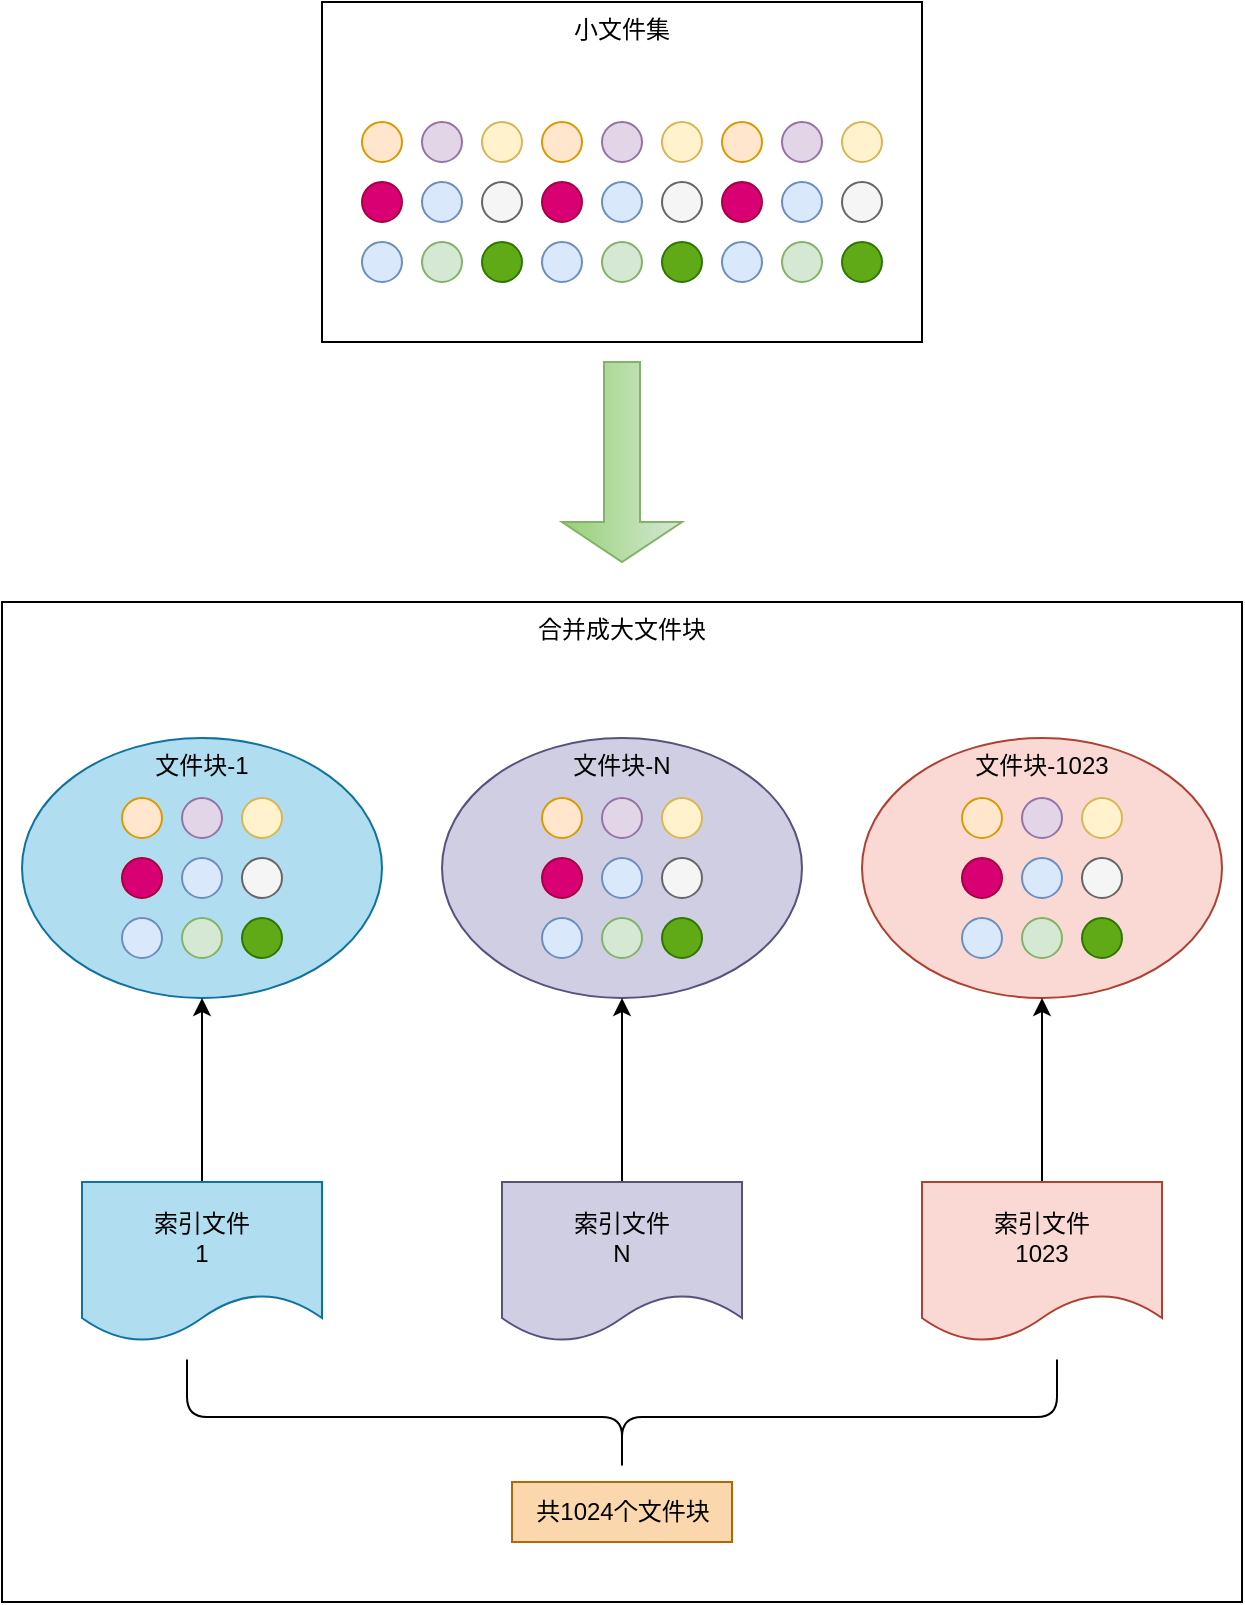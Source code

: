 <mxfile version="20.8.16" type="device"><diagram name="第 1 页" id="_OHxfnOcb5YChD8mdRg-"><mxGraphModel dx="954" dy="593" grid="1" gridSize="10" guides="1" tooltips="1" connect="1" arrows="1" fold="1" page="1" pageScale="1" pageWidth="827" pageHeight="1169" math="0" shadow="0"><root><mxCell id="0"/><mxCell id="1" parent="0"/><mxCell id="WGauPmvRlWFTXuxoC0bo-84" value="" style="group" vertex="1" connectable="0" parent="1"><mxGeometry x="40" y="370" width="620" height="500" as="geometry"/></mxCell><mxCell id="WGauPmvRlWFTXuxoC0bo-83" value="合并成大文件块" style="rounded=0;whiteSpace=wrap;html=1;verticalAlign=top;" vertex="1" parent="WGauPmvRlWFTXuxoC0bo-84"><mxGeometry width="620" height="500" as="geometry"/></mxCell><mxCell id="WGauPmvRlWFTXuxoC0bo-45" value="" style="group" vertex="1" connectable="0" parent="WGauPmvRlWFTXuxoC0bo-84"><mxGeometry x="10" y="68" width="180" height="130" as="geometry"/></mxCell><mxCell id="WGauPmvRlWFTXuxoC0bo-34" value="文件块-1" style="ellipse;whiteSpace=wrap;html=1;verticalAlign=top;fillColor=#b1ddf0;strokeColor=#10739e;" vertex="1" parent="WGauPmvRlWFTXuxoC0bo-45"><mxGeometry width="180" height="130" as="geometry"/></mxCell><mxCell id="WGauPmvRlWFTXuxoC0bo-35" value="" style="group" vertex="1" connectable="0" parent="WGauPmvRlWFTXuxoC0bo-45"><mxGeometry x="50" y="30" width="80" height="80" as="geometry"/></mxCell><mxCell id="WGauPmvRlWFTXuxoC0bo-36" value="" style="ellipse;whiteSpace=wrap;html=1;fillColor=#ffe6cc;strokeColor=#d79b00;" vertex="1" parent="WGauPmvRlWFTXuxoC0bo-35"><mxGeometry width="20" height="20" as="geometry"/></mxCell><mxCell id="WGauPmvRlWFTXuxoC0bo-37" value="" style="ellipse;whiteSpace=wrap;html=1;fillColor=#e1d5e7;strokeColor=#9673a6;" vertex="1" parent="WGauPmvRlWFTXuxoC0bo-35"><mxGeometry x="30" width="20" height="20" as="geometry"/></mxCell><mxCell id="WGauPmvRlWFTXuxoC0bo-38" value="" style="ellipse;whiteSpace=wrap;html=1;fillColor=#fff2cc;strokeColor=#d6b656;" vertex="1" parent="WGauPmvRlWFTXuxoC0bo-35"><mxGeometry x="60" width="20" height="20" as="geometry"/></mxCell><mxCell id="WGauPmvRlWFTXuxoC0bo-39" value="" style="ellipse;whiteSpace=wrap;html=1;fillColor=#d80073;fontColor=#ffffff;strokeColor=#A50040;" vertex="1" parent="WGauPmvRlWFTXuxoC0bo-35"><mxGeometry y="30" width="20" height="20" as="geometry"/></mxCell><mxCell id="WGauPmvRlWFTXuxoC0bo-40" value="" style="ellipse;whiteSpace=wrap;html=1;fillColor=#dae8fc;strokeColor=#6c8ebf;" vertex="1" parent="WGauPmvRlWFTXuxoC0bo-35"><mxGeometry x="30" y="30" width="20" height="20" as="geometry"/></mxCell><mxCell id="WGauPmvRlWFTXuxoC0bo-41" value="" style="ellipse;whiteSpace=wrap;html=1;fillColor=#f5f5f5;strokeColor=#666666;fontColor=#333333;" vertex="1" parent="WGauPmvRlWFTXuxoC0bo-35"><mxGeometry x="60" y="30" width="20" height="20" as="geometry"/></mxCell><mxCell id="WGauPmvRlWFTXuxoC0bo-42" value="" style="ellipse;whiteSpace=wrap;html=1;fillColor=#dae8fc;strokeColor=#6c8ebf;" vertex="1" parent="WGauPmvRlWFTXuxoC0bo-35"><mxGeometry y="60" width="20" height="20" as="geometry"/></mxCell><mxCell id="WGauPmvRlWFTXuxoC0bo-43" value="" style="ellipse;whiteSpace=wrap;html=1;fillColor=#d5e8d4;strokeColor=#82b366;" vertex="1" parent="WGauPmvRlWFTXuxoC0bo-35"><mxGeometry x="30" y="60" width="20" height="20" as="geometry"/></mxCell><mxCell id="WGauPmvRlWFTXuxoC0bo-44" value="" style="ellipse;whiteSpace=wrap;html=1;fillColor=#60a917;fontColor=#ffffff;strokeColor=#2D7600;" vertex="1" parent="WGauPmvRlWFTXuxoC0bo-35"><mxGeometry x="60" y="60" width="20" height="20" as="geometry"/></mxCell><mxCell id="WGauPmvRlWFTXuxoC0bo-46" value="" style="group" vertex="1" connectable="0" parent="WGauPmvRlWFTXuxoC0bo-84"><mxGeometry x="220" y="68" width="180" height="130" as="geometry"/></mxCell><mxCell id="WGauPmvRlWFTXuxoC0bo-47" value="文件块-N" style="ellipse;whiteSpace=wrap;html=1;verticalAlign=top;fillColor=#d0cee2;strokeColor=#56517e;" vertex="1" parent="WGauPmvRlWFTXuxoC0bo-46"><mxGeometry width="180" height="130" as="geometry"/></mxCell><mxCell id="WGauPmvRlWFTXuxoC0bo-48" value="" style="group" vertex="1" connectable="0" parent="WGauPmvRlWFTXuxoC0bo-46"><mxGeometry x="50" y="30" width="80" height="80" as="geometry"/></mxCell><mxCell id="WGauPmvRlWFTXuxoC0bo-49" value="" style="ellipse;whiteSpace=wrap;html=1;fillColor=#ffe6cc;strokeColor=#d79b00;" vertex="1" parent="WGauPmvRlWFTXuxoC0bo-48"><mxGeometry width="20" height="20" as="geometry"/></mxCell><mxCell id="WGauPmvRlWFTXuxoC0bo-50" value="" style="ellipse;whiteSpace=wrap;html=1;fillColor=#e1d5e7;strokeColor=#9673a6;" vertex="1" parent="WGauPmvRlWFTXuxoC0bo-48"><mxGeometry x="30" width="20" height="20" as="geometry"/></mxCell><mxCell id="WGauPmvRlWFTXuxoC0bo-51" value="" style="ellipse;whiteSpace=wrap;html=1;fillColor=#fff2cc;strokeColor=#d6b656;" vertex="1" parent="WGauPmvRlWFTXuxoC0bo-48"><mxGeometry x="60" width="20" height="20" as="geometry"/></mxCell><mxCell id="WGauPmvRlWFTXuxoC0bo-52" value="" style="ellipse;whiteSpace=wrap;html=1;fillColor=#d80073;fontColor=#ffffff;strokeColor=#A50040;" vertex="1" parent="WGauPmvRlWFTXuxoC0bo-48"><mxGeometry y="30" width="20" height="20" as="geometry"/></mxCell><mxCell id="WGauPmvRlWFTXuxoC0bo-53" value="" style="ellipse;whiteSpace=wrap;html=1;fillColor=#dae8fc;strokeColor=#6c8ebf;" vertex="1" parent="WGauPmvRlWFTXuxoC0bo-48"><mxGeometry x="30" y="30" width="20" height="20" as="geometry"/></mxCell><mxCell id="WGauPmvRlWFTXuxoC0bo-54" value="" style="ellipse;whiteSpace=wrap;html=1;fillColor=#f5f5f5;strokeColor=#666666;fontColor=#333333;" vertex="1" parent="WGauPmvRlWFTXuxoC0bo-48"><mxGeometry x="60" y="30" width="20" height="20" as="geometry"/></mxCell><mxCell id="WGauPmvRlWFTXuxoC0bo-55" value="" style="ellipse;whiteSpace=wrap;html=1;fillColor=#dae8fc;strokeColor=#6c8ebf;" vertex="1" parent="WGauPmvRlWFTXuxoC0bo-48"><mxGeometry y="60" width="20" height="20" as="geometry"/></mxCell><mxCell id="WGauPmvRlWFTXuxoC0bo-56" value="" style="ellipse;whiteSpace=wrap;html=1;fillColor=#d5e8d4;strokeColor=#82b366;" vertex="1" parent="WGauPmvRlWFTXuxoC0bo-48"><mxGeometry x="30" y="60" width="20" height="20" as="geometry"/></mxCell><mxCell id="WGauPmvRlWFTXuxoC0bo-57" value="" style="ellipse;whiteSpace=wrap;html=1;fillColor=#60a917;fontColor=#ffffff;strokeColor=#2D7600;" vertex="1" parent="WGauPmvRlWFTXuxoC0bo-48"><mxGeometry x="60" y="60" width="20" height="20" as="geometry"/></mxCell><mxCell id="WGauPmvRlWFTXuxoC0bo-58" value="" style="group" vertex="1" connectable="0" parent="WGauPmvRlWFTXuxoC0bo-84"><mxGeometry x="430" y="68" width="180" height="130" as="geometry"/></mxCell><mxCell id="WGauPmvRlWFTXuxoC0bo-59" value="文件块-1023" style="ellipse;whiteSpace=wrap;html=1;verticalAlign=top;fillColor=#fad9d5;strokeColor=#ae4132;" vertex="1" parent="WGauPmvRlWFTXuxoC0bo-58"><mxGeometry width="180" height="130" as="geometry"/></mxCell><mxCell id="WGauPmvRlWFTXuxoC0bo-60" value="" style="group" vertex="1" connectable="0" parent="WGauPmvRlWFTXuxoC0bo-58"><mxGeometry x="50" y="30" width="80" height="80" as="geometry"/></mxCell><mxCell id="WGauPmvRlWFTXuxoC0bo-61" value="" style="ellipse;whiteSpace=wrap;html=1;fillColor=#ffe6cc;strokeColor=#d79b00;" vertex="1" parent="WGauPmvRlWFTXuxoC0bo-60"><mxGeometry width="20" height="20" as="geometry"/></mxCell><mxCell id="WGauPmvRlWFTXuxoC0bo-62" value="" style="ellipse;whiteSpace=wrap;html=1;fillColor=#e1d5e7;strokeColor=#9673a6;" vertex="1" parent="WGauPmvRlWFTXuxoC0bo-60"><mxGeometry x="30" width="20" height="20" as="geometry"/></mxCell><mxCell id="WGauPmvRlWFTXuxoC0bo-63" value="" style="ellipse;whiteSpace=wrap;html=1;fillColor=#fff2cc;strokeColor=#d6b656;" vertex="1" parent="WGauPmvRlWFTXuxoC0bo-60"><mxGeometry x="60" width="20" height="20" as="geometry"/></mxCell><mxCell id="WGauPmvRlWFTXuxoC0bo-64" value="" style="ellipse;whiteSpace=wrap;html=1;fillColor=#d80073;fontColor=#ffffff;strokeColor=#A50040;" vertex="1" parent="WGauPmvRlWFTXuxoC0bo-60"><mxGeometry y="30" width="20" height="20" as="geometry"/></mxCell><mxCell id="WGauPmvRlWFTXuxoC0bo-65" value="" style="ellipse;whiteSpace=wrap;html=1;fillColor=#dae8fc;strokeColor=#6c8ebf;" vertex="1" parent="WGauPmvRlWFTXuxoC0bo-60"><mxGeometry x="30" y="30" width="20" height="20" as="geometry"/></mxCell><mxCell id="WGauPmvRlWFTXuxoC0bo-66" value="" style="ellipse;whiteSpace=wrap;html=1;fillColor=#f5f5f5;strokeColor=#666666;fontColor=#333333;" vertex="1" parent="WGauPmvRlWFTXuxoC0bo-60"><mxGeometry x="60" y="30" width="20" height="20" as="geometry"/></mxCell><mxCell id="WGauPmvRlWFTXuxoC0bo-67" value="" style="ellipse;whiteSpace=wrap;html=1;fillColor=#dae8fc;strokeColor=#6c8ebf;" vertex="1" parent="WGauPmvRlWFTXuxoC0bo-60"><mxGeometry y="60" width="20" height="20" as="geometry"/></mxCell><mxCell id="WGauPmvRlWFTXuxoC0bo-68" value="" style="ellipse;whiteSpace=wrap;html=1;fillColor=#d5e8d4;strokeColor=#82b366;" vertex="1" parent="WGauPmvRlWFTXuxoC0bo-60"><mxGeometry x="30" y="60" width="20" height="20" as="geometry"/></mxCell><mxCell id="WGauPmvRlWFTXuxoC0bo-69" value="" style="ellipse;whiteSpace=wrap;html=1;fillColor=#60a917;fontColor=#ffffff;strokeColor=#2D7600;" vertex="1" parent="WGauPmvRlWFTXuxoC0bo-60"><mxGeometry x="60" y="60" width="20" height="20" as="geometry"/></mxCell><mxCell id="WGauPmvRlWFTXuxoC0bo-78" style="edgeStyle=orthogonalEdgeStyle;rounded=0;orthogonalLoop=1;jettySize=auto;html=1;entryX=0.5;entryY=1;entryDx=0;entryDy=0;" edge="1" parent="WGauPmvRlWFTXuxoC0bo-84" source="WGauPmvRlWFTXuxoC0bo-75" target="WGauPmvRlWFTXuxoC0bo-34"><mxGeometry relative="1" as="geometry"/></mxCell><mxCell id="WGauPmvRlWFTXuxoC0bo-75" value="索引文件&lt;br&gt;1" style="shape=document;whiteSpace=wrap;html=1;boundedLbl=1;fillColor=#b1ddf0;strokeColor=#10739e;" vertex="1" parent="WGauPmvRlWFTXuxoC0bo-84"><mxGeometry x="40" y="290" width="120" height="80" as="geometry"/></mxCell><mxCell id="WGauPmvRlWFTXuxoC0bo-79" style="edgeStyle=orthogonalEdgeStyle;rounded=0;orthogonalLoop=1;jettySize=auto;html=1;entryX=0.5;entryY=1;entryDx=0;entryDy=0;" edge="1" parent="WGauPmvRlWFTXuxoC0bo-84" source="WGauPmvRlWFTXuxoC0bo-76" target="WGauPmvRlWFTXuxoC0bo-47"><mxGeometry relative="1" as="geometry"/></mxCell><mxCell id="WGauPmvRlWFTXuxoC0bo-76" value="索引文件&lt;br&gt;N" style="shape=document;whiteSpace=wrap;html=1;boundedLbl=1;fillColor=#d0cee2;strokeColor=#56517e;" vertex="1" parent="WGauPmvRlWFTXuxoC0bo-84"><mxGeometry x="250" y="290" width="120" height="80" as="geometry"/></mxCell><mxCell id="WGauPmvRlWFTXuxoC0bo-80" style="edgeStyle=orthogonalEdgeStyle;rounded=0;orthogonalLoop=1;jettySize=auto;html=1;entryX=0.5;entryY=1;entryDx=0;entryDy=0;" edge="1" parent="WGauPmvRlWFTXuxoC0bo-84" source="WGauPmvRlWFTXuxoC0bo-77" target="WGauPmvRlWFTXuxoC0bo-59"><mxGeometry relative="1" as="geometry"/></mxCell><mxCell id="WGauPmvRlWFTXuxoC0bo-77" value="索引文件&lt;br&gt;1023" style="shape=document;whiteSpace=wrap;html=1;boundedLbl=1;fillColor=#fad9d5;strokeColor=#ae4132;" vertex="1" parent="WGauPmvRlWFTXuxoC0bo-84"><mxGeometry x="460" y="290" width="120" height="80" as="geometry"/></mxCell><mxCell id="WGauPmvRlWFTXuxoC0bo-81" value="" style="shape=curlyBracket;whiteSpace=wrap;html=1;rounded=1;flipH=1;labelPosition=right;verticalLabelPosition=middle;align=left;verticalAlign=middle;rotation=90;size=0.5;" vertex="1" parent="WGauPmvRlWFTXuxoC0bo-84"><mxGeometry x="281.25" y="190" width="57.5" height="435" as="geometry"/></mxCell><mxCell id="WGauPmvRlWFTXuxoC0bo-82" value="共1024个文件块" style="text;html=1;align=center;verticalAlign=middle;resizable=0;points=[];autosize=1;strokeColor=#b46504;fillColor=#fad7ac;" vertex="1" parent="WGauPmvRlWFTXuxoC0bo-84"><mxGeometry x="255" y="440" width="110" height="30" as="geometry"/></mxCell><mxCell id="WGauPmvRlWFTXuxoC0bo-85" value="" style="group;" vertex="1" connectable="0" parent="1"><mxGeometry x="200" y="70" width="300" height="170" as="geometry"/></mxCell><mxCell id="WGauPmvRlWFTXuxoC0bo-33" value="小文件集" style="rounded=0;whiteSpace=wrap;html=1;verticalAlign=top;" vertex="1" parent="WGauPmvRlWFTXuxoC0bo-85"><mxGeometry width="300" height="170" as="geometry"/></mxCell><mxCell id="WGauPmvRlWFTXuxoC0bo-10" value="" style="group" vertex="1" connectable="0" parent="WGauPmvRlWFTXuxoC0bo-85"><mxGeometry x="200" y="60" width="80" height="80" as="geometry"/></mxCell><mxCell id="WGauPmvRlWFTXuxoC0bo-1" value="" style="ellipse;whiteSpace=wrap;html=1;fillColor=#ffe6cc;strokeColor=#d79b00;" vertex="1" parent="WGauPmvRlWFTXuxoC0bo-10"><mxGeometry width="20" height="20" as="geometry"/></mxCell><mxCell id="WGauPmvRlWFTXuxoC0bo-2" value="" style="ellipse;whiteSpace=wrap;html=1;fillColor=#e1d5e7;strokeColor=#9673a6;" vertex="1" parent="WGauPmvRlWFTXuxoC0bo-10"><mxGeometry x="30" width="20" height="20" as="geometry"/></mxCell><mxCell id="WGauPmvRlWFTXuxoC0bo-3" value="" style="ellipse;whiteSpace=wrap;html=1;fillColor=#fff2cc;strokeColor=#d6b656;" vertex="1" parent="WGauPmvRlWFTXuxoC0bo-10"><mxGeometry x="60" width="20" height="20" as="geometry"/></mxCell><mxCell id="WGauPmvRlWFTXuxoC0bo-4" value="" style="ellipse;whiteSpace=wrap;html=1;fillColor=#d80073;fontColor=#ffffff;strokeColor=#A50040;" vertex="1" parent="WGauPmvRlWFTXuxoC0bo-10"><mxGeometry y="30" width="20" height="20" as="geometry"/></mxCell><mxCell id="WGauPmvRlWFTXuxoC0bo-5" value="" style="ellipse;whiteSpace=wrap;html=1;fillColor=#dae8fc;strokeColor=#6c8ebf;" vertex="1" parent="WGauPmvRlWFTXuxoC0bo-10"><mxGeometry x="30" y="30" width="20" height="20" as="geometry"/></mxCell><mxCell id="WGauPmvRlWFTXuxoC0bo-6" value="" style="ellipse;whiteSpace=wrap;html=1;fillColor=#f5f5f5;strokeColor=#666666;fontColor=#333333;" vertex="1" parent="WGauPmvRlWFTXuxoC0bo-10"><mxGeometry x="60" y="30" width="20" height="20" as="geometry"/></mxCell><mxCell id="WGauPmvRlWFTXuxoC0bo-7" value="" style="ellipse;whiteSpace=wrap;html=1;fillColor=#dae8fc;strokeColor=#6c8ebf;" vertex="1" parent="WGauPmvRlWFTXuxoC0bo-10"><mxGeometry y="60" width="20" height="20" as="geometry"/></mxCell><mxCell id="WGauPmvRlWFTXuxoC0bo-8" value="" style="ellipse;whiteSpace=wrap;html=1;fillColor=#d5e8d4;strokeColor=#82b366;" vertex="1" parent="WGauPmvRlWFTXuxoC0bo-10"><mxGeometry x="30" y="60" width="20" height="20" as="geometry"/></mxCell><mxCell id="WGauPmvRlWFTXuxoC0bo-9" value="" style="ellipse;whiteSpace=wrap;html=1;fillColor=#60a917;fontColor=#ffffff;strokeColor=#2D7600;" vertex="1" parent="WGauPmvRlWFTXuxoC0bo-10"><mxGeometry x="60" y="60" width="20" height="20" as="geometry"/></mxCell><mxCell id="WGauPmvRlWFTXuxoC0bo-11" value="" style="group" vertex="1" connectable="0" parent="WGauPmvRlWFTXuxoC0bo-85"><mxGeometry x="110" y="60" width="80" height="80" as="geometry"/></mxCell><mxCell id="WGauPmvRlWFTXuxoC0bo-12" value="" style="ellipse;whiteSpace=wrap;html=1;fillColor=#ffe6cc;strokeColor=#d79b00;" vertex="1" parent="WGauPmvRlWFTXuxoC0bo-11"><mxGeometry width="20" height="20" as="geometry"/></mxCell><mxCell id="WGauPmvRlWFTXuxoC0bo-13" value="" style="ellipse;whiteSpace=wrap;html=1;fillColor=#e1d5e7;strokeColor=#9673a6;" vertex="1" parent="WGauPmvRlWFTXuxoC0bo-11"><mxGeometry x="30" width="20" height="20" as="geometry"/></mxCell><mxCell id="WGauPmvRlWFTXuxoC0bo-14" value="" style="ellipse;whiteSpace=wrap;html=1;fillColor=#fff2cc;strokeColor=#d6b656;" vertex="1" parent="WGauPmvRlWFTXuxoC0bo-11"><mxGeometry x="60" width="20" height="20" as="geometry"/></mxCell><mxCell id="WGauPmvRlWFTXuxoC0bo-15" value="" style="ellipse;whiteSpace=wrap;html=1;fillColor=#d80073;fontColor=#ffffff;strokeColor=#A50040;" vertex="1" parent="WGauPmvRlWFTXuxoC0bo-11"><mxGeometry y="30" width="20" height="20" as="geometry"/></mxCell><mxCell id="WGauPmvRlWFTXuxoC0bo-16" value="" style="ellipse;whiteSpace=wrap;html=1;fillColor=#dae8fc;strokeColor=#6c8ebf;" vertex="1" parent="WGauPmvRlWFTXuxoC0bo-11"><mxGeometry x="30" y="30" width="20" height="20" as="geometry"/></mxCell><mxCell id="WGauPmvRlWFTXuxoC0bo-17" value="" style="ellipse;whiteSpace=wrap;html=1;fillColor=#f5f5f5;strokeColor=#666666;fontColor=#333333;" vertex="1" parent="WGauPmvRlWFTXuxoC0bo-11"><mxGeometry x="60" y="30" width="20" height="20" as="geometry"/></mxCell><mxCell id="WGauPmvRlWFTXuxoC0bo-18" value="" style="ellipse;whiteSpace=wrap;html=1;fillColor=#dae8fc;strokeColor=#6c8ebf;" vertex="1" parent="WGauPmvRlWFTXuxoC0bo-11"><mxGeometry y="60" width="20" height="20" as="geometry"/></mxCell><mxCell id="WGauPmvRlWFTXuxoC0bo-19" value="" style="ellipse;whiteSpace=wrap;html=1;fillColor=#d5e8d4;strokeColor=#82b366;" vertex="1" parent="WGauPmvRlWFTXuxoC0bo-11"><mxGeometry x="30" y="60" width="20" height="20" as="geometry"/></mxCell><mxCell id="WGauPmvRlWFTXuxoC0bo-20" value="" style="ellipse;whiteSpace=wrap;html=1;fillColor=#60a917;fontColor=#ffffff;strokeColor=#2D7600;" vertex="1" parent="WGauPmvRlWFTXuxoC0bo-11"><mxGeometry x="60" y="60" width="20" height="20" as="geometry"/></mxCell><mxCell id="WGauPmvRlWFTXuxoC0bo-21" value="" style="group" vertex="1" connectable="0" parent="WGauPmvRlWFTXuxoC0bo-85"><mxGeometry x="20" y="60" width="80" height="80" as="geometry"/></mxCell><mxCell id="WGauPmvRlWFTXuxoC0bo-22" value="" style="ellipse;whiteSpace=wrap;html=1;fillColor=#ffe6cc;strokeColor=#d79b00;" vertex="1" parent="WGauPmvRlWFTXuxoC0bo-21"><mxGeometry width="20" height="20" as="geometry"/></mxCell><mxCell id="WGauPmvRlWFTXuxoC0bo-23" value="" style="ellipse;whiteSpace=wrap;html=1;fillColor=#e1d5e7;strokeColor=#9673a6;" vertex="1" parent="WGauPmvRlWFTXuxoC0bo-21"><mxGeometry x="30" width="20" height="20" as="geometry"/></mxCell><mxCell id="WGauPmvRlWFTXuxoC0bo-24" value="" style="ellipse;whiteSpace=wrap;html=1;fillColor=#fff2cc;strokeColor=#d6b656;" vertex="1" parent="WGauPmvRlWFTXuxoC0bo-21"><mxGeometry x="60" width="20" height="20" as="geometry"/></mxCell><mxCell id="WGauPmvRlWFTXuxoC0bo-25" value="" style="ellipse;whiteSpace=wrap;html=1;fillColor=#d80073;fontColor=#ffffff;strokeColor=#A50040;" vertex="1" parent="WGauPmvRlWFTXuxoC0bo-21"><mxGeometry y="30" width="20" height="20" as="geometry"/></mxCell><mxCell id="WGauPmvRlWFTXuxoC0bo-26" value="" style="ellipse;whiteSpace=wrap;html=1;fillColor=#dae8fc;strokeColor=#6c8ebf;" vertex="1" parent="WGauPmvRlWFTXuxoC0bo-21"><mxGeometry x="30" y="30" width="20" height="20" as="geometry"/></mxCell><mxCell id="WGauPmvRlWFTXuxoC0bo-27" value="" style="ellipse;whiteSpace=wrap;html=1;fillColor=#f5f5f5;strokeColor=#666666;fontColor=#333333;" vertex="1" parent="WGauPmvRlWFTXuxoC0bo-21"><mxGeometry x="60" y="30" width="20" height="20" as="geometry"/></mxCell><mxCell id="WGauPmvRlWFTXuxoC0bo-28" value="" style="ellipse;whiteSpace=wrap;html=1;fillColor=#dae8fc;strokeColor=#6c8ebf;" vertex="1" parent="WGauPmvRlWFTXuxoC0bo-21"><mxGeometry y="60" width="20" height="20" as="geometry"/></mxCell><mxCell id="WGauPmvRlWFTXuxoC0bo-29" value="" style="ellipse;whiteSpace=wrap;html=1;fillColor=#d5e8d4;strokeColor=#82b366;" vertex="1" parent="WGauPmvRlWFTXuxoC0bo-21"><mxGeometry x="30" y="60" width="20" height="20" as="geometry"/></mxCell><mxCell id="WGauPmvRlWFTXuxoC0bo-30" value="" style="ellipse;whiteSpace=wrap;html=1;fillColor=#60a917;fontColor=#ffffff;strokeColor=#2D7600;" vertex="1" parent="WGauPmvRlWFTXuxoC0bo-21"><mxGeometry x="60" y="60" width="20" height="20" as="geometry"/></mxCell><mxCell id="WGauPmvRlWFTXuxoC0bo-86" value="" style="shape=singleArrow;direction=south;whiteSpace=wrap;html=1;fillColor=#d5e8d4;gradientColor=#97d077;strokeColor=#82b366;" vertex="1" parent="1"><mxGeometry x="320" y="250" width="60" height="100" as="geometry"/></mxCell></root></mxGraphModel></diagram></mxfile>